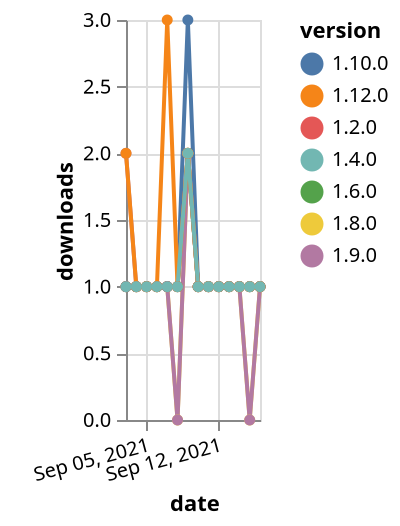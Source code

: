 {"$schema": "https://vega.github.io/schema/vega-lite/v5.json", "description": "A simple bar chart with embedded data.", "data": {"values": [{"date": "2021-09-03", "total": 177, "delta": 1, "version": "1.6.0"}, {"date": "2021-09-04", "total": 178, "delta": 1, "version": "1.6.0"}, {"date": "2021-09-05", "total": 179, "delta": 1, "version": "1.6.0"}, {"date": "2021-09-06", "total": 180, "delta": 1, "version": "1.6.0"}, {"date": "2021-09-07", "total": 181, "delta": 1, "version": "1.6.0"}, {"date": "2021-09-08", "total": 182, "delta": 1, "version": "1.6.0"}, {"date": "2021-09-09", "total": 184, "delta": 2, "version": "1.6.0"}, {"date": "2021-09-10", "total": 185, "delta": 1, "version": "1.6.0"}, {"date": "2021-09-11", "total": 186, "delta": 1, "version": "1.6.0"}, {"date": "2021-09-12", "total": 187, "delta": 1, "version": "1.6.0"}, {"date": "2021-09-13", "total": 188, "delta": 1, "version": "1.6.0"}, {"date": "2021-09-14", "total": 189, "delta": 1, "version": "1.6.0"}, {"date": "2021-09-15", "total": 190, "delta": 1, "version": "1.6.0"}, {"date": "2021-09-16", "total": 191, "delta": 1, "version": "1.6.0"}, {"date": "2021-09-03", "total": 143, "delta": 1, "version": "1.8.0"}, {"date": "2021-09-04", "total": 144, "delta": 1, "version": "1.8.0"}, {"date": "2021-09-05", "total": 145, "delta": 1, "version": "1.8.0"}, {"date": "2021-09-06", "total": 146, "delta": 1, "version": "1.8.0"}, {"date": "2021-09-07", "total": 147, "delta": 1, "version": "1.8.0"}, {"date": "2021-09-08", "total": 147, "delta": 0, "version": "1.8.0"}, {"date": "2021-09-09", "total": 149, "delta": 2, "version": "1.8.0"}, {"date": "2021-09-10", "total": 150, "delta": 1, "version": "1.8.0"}, {"date": "2021-09-11", "total": 151, "delta": 1, "version": "1.8.0"}, {"date": "2021-09-12", "total": 152, "delta": 1, "version": "1.8.0"}, {"date": "2021-09-13", "total": 153, "delta": 1, "version": "1.8.0"}, {"date": "2021-09-14", "total": 154, "delta": 1, "version": "1.8.0"}, {"date": "2021-09-15", "total": 154, "delta": 0, "version": "1.8.0"}, {"date": "2021-09-16", "total": 155, "delta": 1, "version": "1.8.0"}, {"date": "2021-09-03", "total": 140, "delta": 2, "version": "1.9.0"}, {"date": "2021-09-04", "total": 141, "delta": 1, "version": "1.9.0"}, {"date": "2021-09-05", "total": 142, "delta": 1, "version": "1.9.0"}, {"date": "2021-09-06", "total": 143, "delta": 1, "version": "1.9.0"}, {"date": "2021-09-07", "total": 144, "delta": 1, "version": "1.9.0"}, {"date": "2021-09-08", "total": 144, "delta": 0, "version": "1.9.0"}, {"date": "2021-09-09", "total": 146, "delta": 2, "version": "1.9.0"}, {"date": "2021-09-10", "total": 147, "delta": 1, "version": "1.9.0"}, {"date": "2021-09-11", "total": 148, "delta": 1, "version": "1.9.0"}, {"date": "2021-09-12", "total": 149, "delta": 1, "version": "1.9.0"}, {"date": "2021-09-13", "total": 150, "delta": 1, "version": "1.9.0"}, {"date": "2021-09-14", "total": 151, "delta": 1, "version": "1.9.0"}, {"date": "2021-09-15", "total": 151, "delta": 0, "version": "1.9.0"}, {"date": "2021-09-16", "total": 152, "delta": 1, "version": "1.9.0"}, {"date": "2021-09-03", "total": 171, "delta": 1, "version": "1.10.0"}, {"date": "2021-09-04", "total": 172, "delta": 1, "version": "1.10.0"}, {"date": "2021-09-05", "total": 173, "delta": 1, "version": "1.10.0"}, {"date": "2021-09-06", "total": 174, "delta": 1, "version": "1.10.0"}, {"date": "2021-09-07", "total": 175, "delta": 1, "version": "1.10.0"}, {"date": "2021-09-08", "total": 176, "delta": 1, "version": "1.10.0"}, {"date": "2021-09-09", "total": 179, "delta": 3, "version": "1.10.0"}, {"date": "2021-09-10", "total": 180, "delta": 1, "version": "1.10.0"}, {"date": "2021-09-11", "total": 181, "delta": 1, "version": "1.10.0"}, {"date": "2021-09-12", "total": 182, "delta": 1, "version": "1.10.0"}, {"date": "2021-09-13", "total": 183, "delta": 1, "version": "1.10.0"}, {"date": "2021-09-14", "total": 184, "delta": 1, "version": "1.10.0"}, {"date": "2021-09-15", "total": 185, "delta": 1, "version": "1.10.0"}, {"date": "2021-09-16", "total": 186, "delta": 1, "version": "1.10.0"}, {"date": "2021-09-03", "total": 337, "delta": 1, "version": "1.2.0"}, {"date": "2021-09-04", "total": 338, "delta": 1, "version": "1.2.0"}, {"date": "2021-09-05", "total": 339, "delta": 1, "version": "1.2.0"}, {"date": "2021-09-06", "total": 340, "delta": 1, "version": "1.2.0"}, {"date": "2021-09-07", "total": 341, "delta": 1, "version": "1.2.0"}, {"date": "2021-09-08", "total": 342, "delta": 1, "version": "1.2.0"}, {"date": "2021-09-09", "total": 344, "delta": 2, "version": "1.2.0"}, {"date": "2021-09-10", "total": 345, "delta": 1, "version": "1.2.0"}, {"date": "2021-09-11", "total": 346, "delta": 1, "version": "1.2.0"}, {"date": "2021-09-12", "total": 347, "delta": 1, "version": "1.2.0"}, {"date": "2021-09-13", "total": 348, "delta": 1, "version": "1.2.0"}, {"date": "2021-09-14", "total": 349, "delta": 1, "version": "1.2.0"}, {"date": "2021-09-15", "total": 350, "delta": 1, "version": "1.2.0"}, {"date": "2021-09-16", "total": 351, "delta": 1, "version": "1.2.0"}, {"date": "2021-09-03", "total": 115, "delta": 2, "version": "1.12.0"}, {"date": "2021-09-04", "total": 116, "delta": 1, "version": "1.12.0"}, {"date": "2021-09-05", "total": 117, "delta": 1, "version": "1.12.0"}, {"date": "2021-09-06", "total": 118, "delta": 1, "version": "1.12.0"}, {"date": "2021-09-07", "total": 121, "delta": 3, "version": "1.12.0"}, {"date": "2021-09-08", "total": 122, "delta": 1, "version": "1.12.0"}, {"date": "2021-09-09", "total": 124, "delta": 2, "version": "1.12.0"}, {"date": "2021-09-10", "total": 125, "delta": 1, "version": "1.12.0"}, {"date": "2021-09-11", "total": 126, "delta": 1, "version": "1.12.0"}, {"date": "2021-09-12", "total": 127, "delta": 1, "version": "1.12.0"}, {"date": "2021-09-13", "total": 128, "delta": 1, "version": "1.12.0"}, {"date": "2021-09-14", "total": 129, "delta": 1, "version": "1.12.0"}, {"date": "2021-09-15", "total": 130, "delta": 1, "version": "1.12.0"}, {"date": "2021-09-16", "total": 131, "delta": 1, "version": "1.12.0"}, {"date": "2021-09-03", "total": 181, "delta": 1, "version": "1.4.0"}, {"date": "2021-09-04", "total": 182, "delta": 1, "version": "1.4.0"}, {"date": "2021-09-05", "total": 183, "delta": 1, "version": "1.4.0"}, {"date": "2021-09-06", "total": 184, "delta": 1, "version": "1.4.0"}, {"date": "2021-09-07", "total": 185, "delta": 1, "version": "1.4.0"}, {"date": "2021-09-08", "total": 186, "delta": 1, "version": "1.4.0"}, {"date": "2021-09-09", "total": 188, "delta": 2, "version": "1.4.0"}, {"date": "2021-09-10", "total": 189, "delta": 1, "version": "1.4.0"}, {"date": "2021-09-11", "total": 190, "delta": 1, "version": "1.4.0"}, {"date": "2021-09-12", "total": 191, "delta": 1, "version": "1.4.0"}, {"date": "2021-09-13", "total": 192, "delta": 1, "version": "1.4.0"}, {"date": "2021-09-14", "total": 193, "delta": 1, "version": "1.4.0"}, {"date": "2021-09-15", "total": 194, "delta": 1, "version": "1.4.0"}, {"date": "2021-09-16", "total": 195, "delta": 1, "version": "1.4.0"}]}, "width": "container", "mark": {"type": "line", "point": {"filled": true}}, "encoding": {"x": {"field": "date", "type": "temporal", "timeUnit": "yearmonthdate", "title": "date", "axis": {"labelAngle": -15}}, "y": {"field": "delta", "type": "quantitative", "title": "downloads"}, "color": {"field": "version", "type": "nominal"}, "tooltip": {"field": "delta"}}}